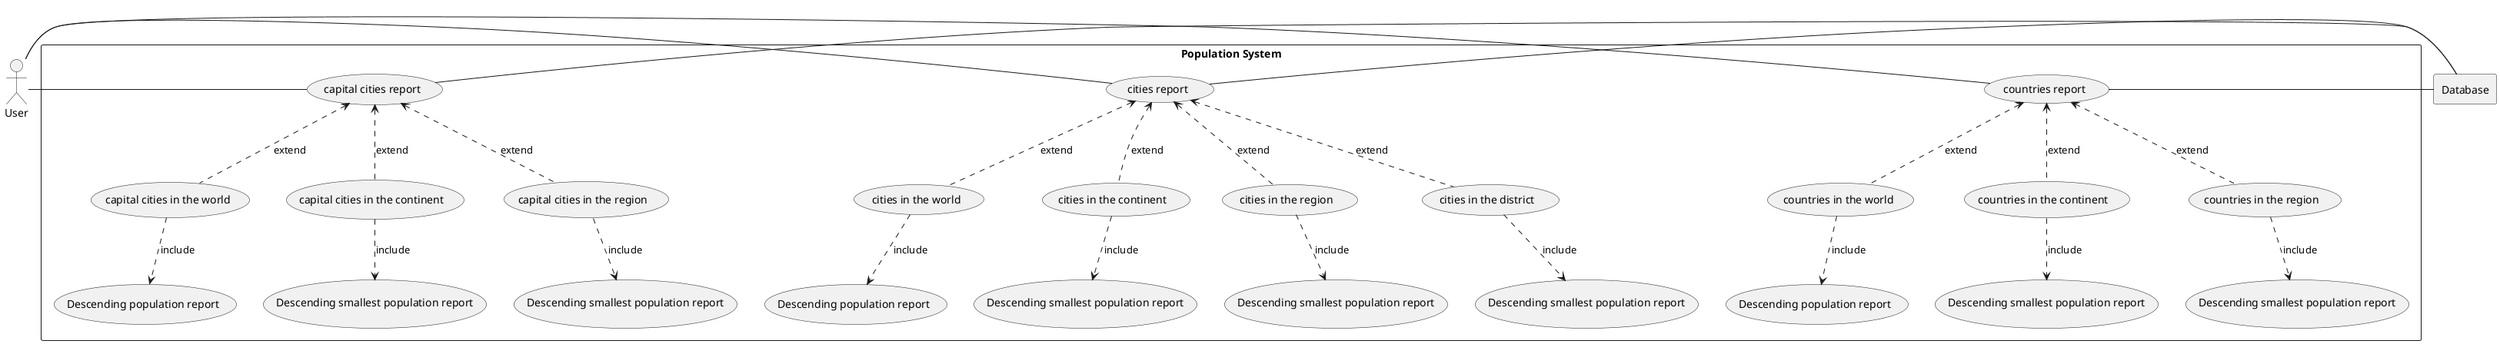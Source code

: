 
@startuml

rectangle Database
rectangle "Population System"{
/'Define for the countries'/
(countries report) as (country)
(countries in the world) as (world1)
(countries in the continent ) as (continent1)
(countries in the region ) as (region1)
(Descending population report) as (countries in world)
(Descending smallest population report) as (countries in continent)
(Descending smallest population report) as (countries in region)

/'Define for All the cities'/
(cities report) as (city)
(cities in the world) as (world2)
(cities in the continent ) as (continent2)
(cities in the region ) as (region2)
(cities in the district ) as (district)
(Descending population report) as (cities in world)
(Descending smallest population report) as (cities in continent)
(Descending smallest population report) as (cities in region)
(Descending smallest population report) as (cities in district)

/'Define for All the capital cities'/
(capital cities report) as (capital)
(capital cities in the world) as (world3)
(capital cities in the continent ) as (continent3)
(capital cities in the region ) as (region3)
(Descending population report) as (capital cities in world)
(Descending smallest population report) as (capital cities in continent)
(Descending smallest population report) as (capital cities in region)
}

/'Connect link for largest to smallest country population.'/
(country) <.. (world1) : extend
(country) <.. (continent1) : extend
(country) <.. (region1) : extend
User - (country)
(country) - Database
(world1) ..> (countries in world) : include
(continent1) ..> (countries in continent): include
(region1) ..> (countries in region): include

/'Connect link for largest to smallest city population.'/
(city) <.. (world2) : extend
(city) <.. (continent2) : extend
(city) <.. (region2) : extend
(city) <.. (district) : extend
User - (city)
(city) - Database
(world2) ..> (cities in world) : include
(continent2) ..> (cities in continent): include
(region2) ..> (cities in region): include
(district) ..> (cities in district): include

/'Connect link for largest to smallest capital city population.'/
(capital) <.. (world3) : extend
(capital) <.. (continent3) : extend
(capital) <.. (region3) : extend
User - (capital)
(capital) - Database
(world3) ..> (capital cities in world) : include
(continent3) ..> (capital cities in continent): include
(region3) ..> (capital cities in region): include
@enduml